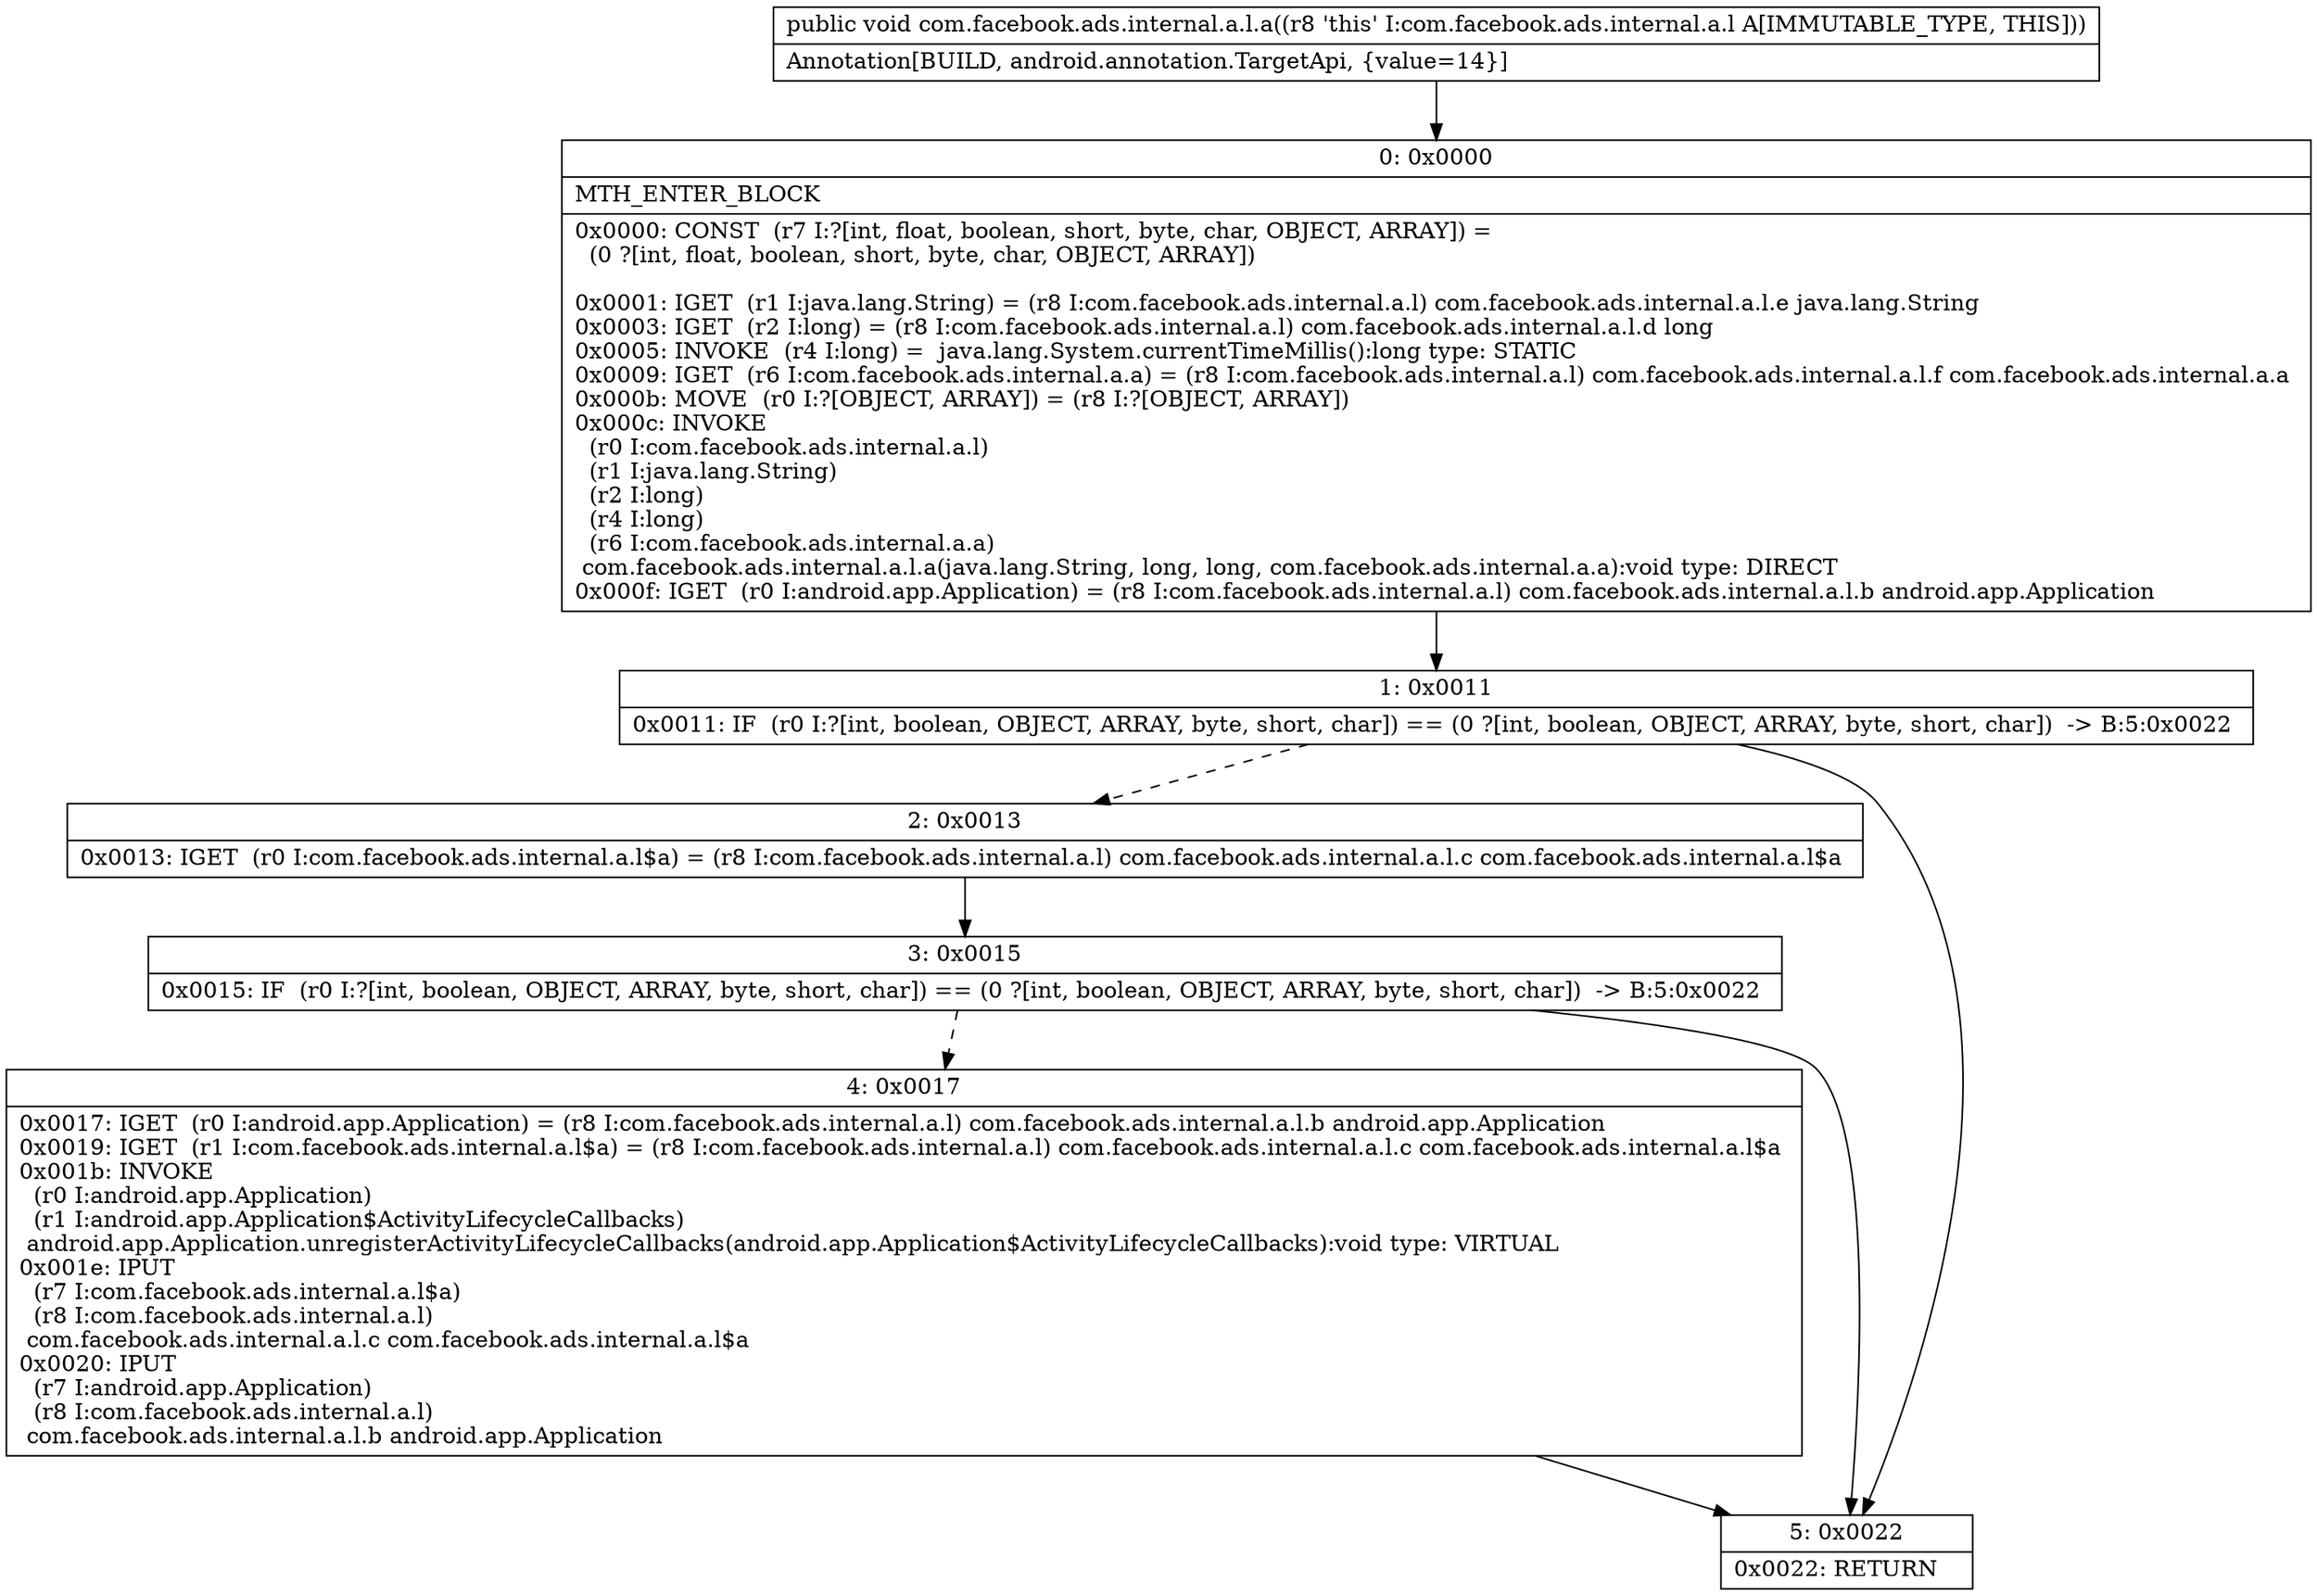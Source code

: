 digraph "CFG forcom.facebook.ads.internal.a.l.a()V" {
Node_0 [shape=record,label="{0\:\ 0x0000|MTH_ENTER_BLOCK\l|0x0000: CONST  (r7 I:?[int, float, boolean, short, byte, char, OBJECT, ARRAY]) = \l  (0 ?[int, float, boolean, short, byte, char, OBJECT, ARRAY])\l \l0x0001: IGET  (r1 I:java.lang.String) = (r8 I:com.facebook.ads.internal.a.l) com.facebook.ads.internal.a.l.e java.lang.String \l0x0003: IGET  (r2 I:long) = (r8 I:com.facebook.ads.internal.a.l) com.facebook.ads.internal.a.l.d long \l0x0005: INVOKE  (r4 I:long) =  java.lang.System.currentTimeMillis():long type: STATIC \l0x0009: IGET  (r6 I:com.facebook.ads.internal.a.a) = (r8 I:com.facebook.ads.internal.a.l) com.facebook.ads.internal.a.l.f com.facebook.ads.internal.a.a \l0x000b: MOVE  (r0 I:?[OBJECT, ARRAY]) = (r8 I:?[OBJECT, ARRAY]) \l0x000c: INVOKE  \l  (r0 I:com.facebook.ads.internal.a.l)\l  (r1 I:java.lang.String)\l  (r2 I:long)\l  (r4 I:long)\l  (r6 I:com.facebook.ads.internal.a.a)\l com.facebook.ads.internal.a.l.a(java.lang.String, long, long, com.facebook.ads.internal.a.a):void type: DIRECT \l0x000f: IGET  (r0 I:android.app.Application) = (r8 I:com.facebook.ads.internal.a.l) com.facebook.ads.internal.a.l.b android.app.Application \l}"];
Node_1 [shape=record,label="{1\:\ 0x0011|0x0011: IF  (r0 I:?[int, boolean, OBJECT, ARRAY, byte, short, char]) == (0 ?[int, boolean, OBJECT, ARRAY, byte, short, char])  \-\> B:5:0x0022 \l}"];
Node_2 [shape=record,label="{2\:\ 0x0013|0x0013: IGET  (r0 I:com.facebook.ads.internal.a.l$a) = (r8 I:com.facebook.ads.internal.a.l) com.facebook.ads.internal.a.l.c com.facebook.ads.internal.a.l$a \l}"];
Node_3 [shape=record,label="{3\:\ 0x0015|0x0015: IF  (r0 I:?[int, boolean, OBJECT, ARRAY, byte, short, char]) == (0 ?[int, boolean, OBJECT, ARRAY, byte, short, char])  \-\> B:5:0x0022 \l}"];
Node_4 [shape=record,label="{4\:\ 0x0017|0x0017: IGET  (r0 I:android.app.Application) = (r8 I:com.facebook.ads.internal.a.l) com.facebook.ads.internal.a.l.b android.app.Application \l0x0019: IGET  (r1 I:com.facebook.ads.internal.a.l$a) = (r8 I:com.facebook.ads.internal.a.l) com.facebook.ads.internal.a.l.c com.facebook.ads.internal.a.l$a \l0x001b: INVOKE  \l  (r0 I:android.app.Application)\l  (r1 I:android.app.Application$ActivityLifecycleCallbacks)\l android.app.Application.unregisterActivityLifecycleCallbacks(android.app.Application$ActivityLifecycleCallbacks):void type: VIRTUAL \l0x001e: IPUT  \l  (r7 I:com.facebook.ads.internal.a.l$a)\l  (r8 I:com.facebook.ads.internal.a.l)\l com.facebook.ads.internal.a.l.c com.facebook.ads.internal.a.l$a \l0x0020: IPUT  \l  (r7 I:android.app.Application)\l  (r8 I:com.facebook.ads.internal.a.l)\l com.facebook.ads.internal.a.l.b android.app.Application \l}"];
Node_5 [shape=record,label="{5\:\ 0x0022|0x0022: RETURN   \l}"];
MethodNode[shape=record,label="{public void com.facebook.ads.internal.a.l.a((r8 'this' I:com.facebook.ads.internal.a.l A[IMMUTABLE_TYPE, THIS]))  | Annotation[BUILD, android.annotation.TargetApi, \{value=14\}]\l}"];
MethodNode -> Node_0;
Node_0 -> Node_1;
Node_1 -> Node_2[style=dashed];
Node_1 -> Node_5;
Node_2 -> Node_3;
Node_3 -> Node_4[style=dashed];
Node_3 -> Node_5;
Node_4 -> Node_5;
}

